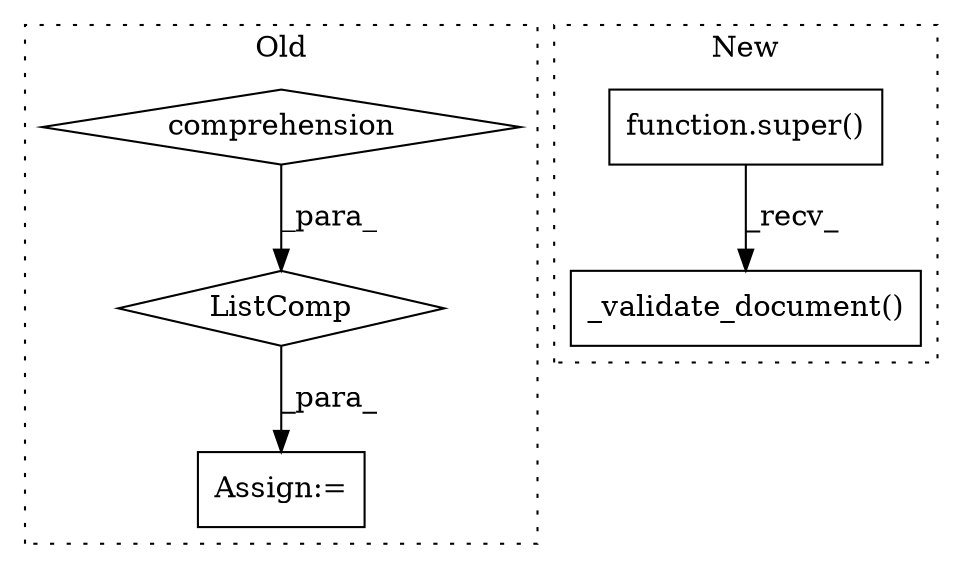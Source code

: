digraph G {
subgraph cluster0 {
1 [label="ListComp" a="106" s="2191" l="39" shape="diamond"];
4 [label="comprehension" a="45" s="2209" l="3" shape="diamond"];
5 [label="Assign:=" a="68" s="2309" l="3" shape="box"];
label = "Old";
style="dotted";
}
subgraph cluster1 {
2 [label="_validate_document()" a="75" s="2127,2157" l="27,1" shape="box"];
3 [label="function.super()" a="75" s="2127" l="7" shape="box"];
label = "New";
style="dotted";
}
1 -> 5 [label="_para_"];
3 -> 2 [label="_recv_"];
4 -> 1 [label="_para_"];
}
